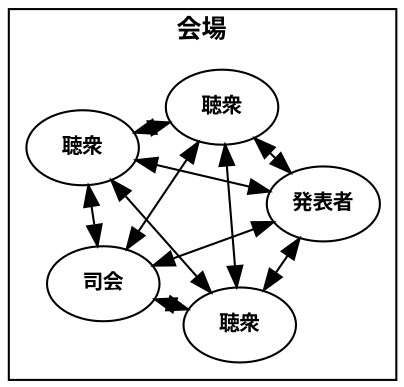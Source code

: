 digraph sample {
	graph[
		fontname="Yu Gothic bold";
		layout = fdp;
		charset = "UTF-8";
		dpi = 120;
	];
	node[
		fontname = "Yu Gothic bold";
		fontsize = 10;
	];
	edge[fontname="Yu Gothic bold"];

	subgraph cluster {
		label = "会場";
		fontsize = 12;

		people1 [label="司会"]
		people2 [label="発表者"]
		people3 [label="聴衆"]
		people4 [label="聴衆"]
		people5 [label="聴衆"]

		people1->people2 [dir=both]
		people1->people3 [dir=both]
		people1->people4 [dir=both]
		people1->people5 [dir=both]
		people2->people3 [dir=both]
		people2->people4 [dir=both]
		people2->people5 [dir=both]
		people3->people4 [dir=both]
		people3->people5 [dir=both]
		people4->people5 [dir=both]
	};
}
